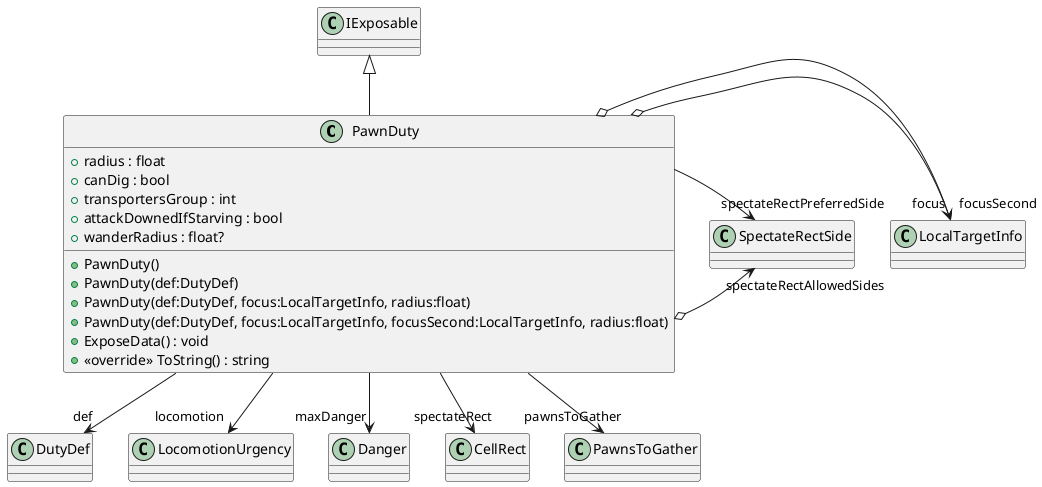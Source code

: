 @startuml
class PawnDuty {
    + radius : float
    + canDig : bool
    + transportersGroup : int
    + attackDownedIfStarving : bool
    + wanderRadius : float?
    + PawnDuty()
    + PawnDuty(def:DutyDef)
    + PawnDuty(def:DutyDef, focus:LocalTargetInfo, radius:float)
    + PawnDuty(def:DutyDef, focus:LocalTargetInfo, focusSecond:LocalTargetInfo, radius:float)
    + ExposeData() : void
    + <<override>> ToString() : string
}
IExposable <|-- PawnDuty
PawnDuty --> "def" DutyDef
PawnDuty o-> "focus" LocalTargetInfo
PawnDuty o-> "focusSecond" LocalTargetInfo
PawnDuty --> "locomotion" LocomotionUrgency
PawnDuty --> "maxDanger" Danger
PawnDuty --> "spectateRect" CellRect
PawnDuty o-> "spectateRectAllowedSides" SpectateRectSide
PawnDuty --> "spectateRectPreferredSide" SpectateRectSide
PawnDuty --> "pawnsToGather" PawnsToGather
@enduml
